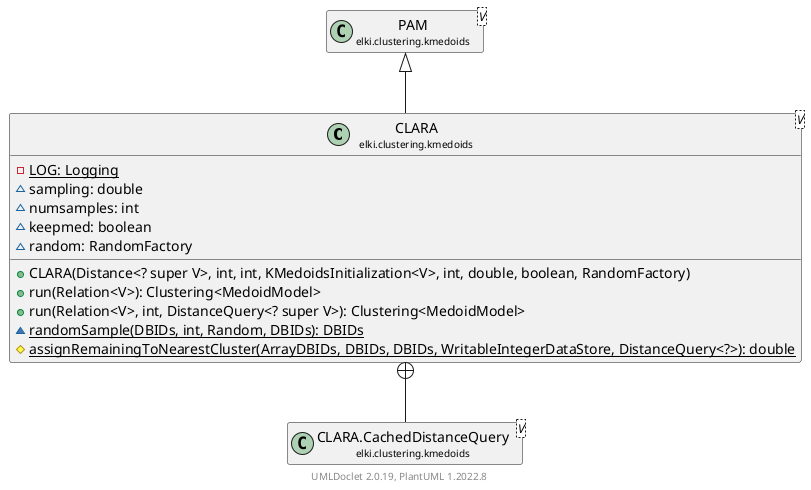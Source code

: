 @startuml
    remove .*\.(Instance|Par|Parameterizer|Factory)$
    set namespaceSeparator none
    hide empty fields
    hide empty methods

    class "<size:14>CLARA\n<size:10>elki.clustering.kmedoids" as elki.clustering.kmedoids.CLARA<V> [[CLARA.html]] {
        {static} -LOG: Logging
        ~sampling: double
        ~numsamples: int
        ~keepmed: boolean
        ~random: RandomFactory
        +CLARA(Distance<? super V>, int, int, KMedoidsInitialization<V>, int, double, boolean, RandomFactory)
        +run(Relation<V>): Clustering<MedoidModel>
        +run(Relation<V>, int, DistanceQuery<? super V>): Clustering<MedoidModel>
        {static} ~randomSample(DBIDs, int, Random, DBIDs): DBIDs
        {static} #assignRemainingToNearestCluster(ArrayDBIDs, DBIDs, DBIDs, WritableIntegerDataStore, DistanceQuery<?>): double
    }

    class "<size:14>PAM\n<size:10>elki.clustering.kmedoids" as elki.clustering.kmedoids.PAM<V> [[PAM.html]]
    class "<size:14>CLARA.CachedDistanceQuery\n<size:10>elki.clustering.kmedoids" as elki.clustering.kmedoids.CLARA.CachedDistanceQuery<V> [[CLARA.CachedDistanceQuery.html]]
    class "<size:14>CLARA.Par\n<size:10>elki.clustering.kmedoids" as elki.clustering.kmedoids.CLARA.Par<V> [[CLARA.Par.html]]

    elki.clustering.kmedoids.PAM <|-- elki.clustering.kmedoids.CLARA
    elki.clustering.kmedoids.CLARA +-- elki.clustering.kmedoids.CLARA.CachedDistanceQuery
    elki.clustering.kmedoids.CLARA +-- elki.clustering.kmedoids.CLARA.Par

    center footer UMLDoclet 2.0.19, PlantUML 1.2022.8
@enduml
